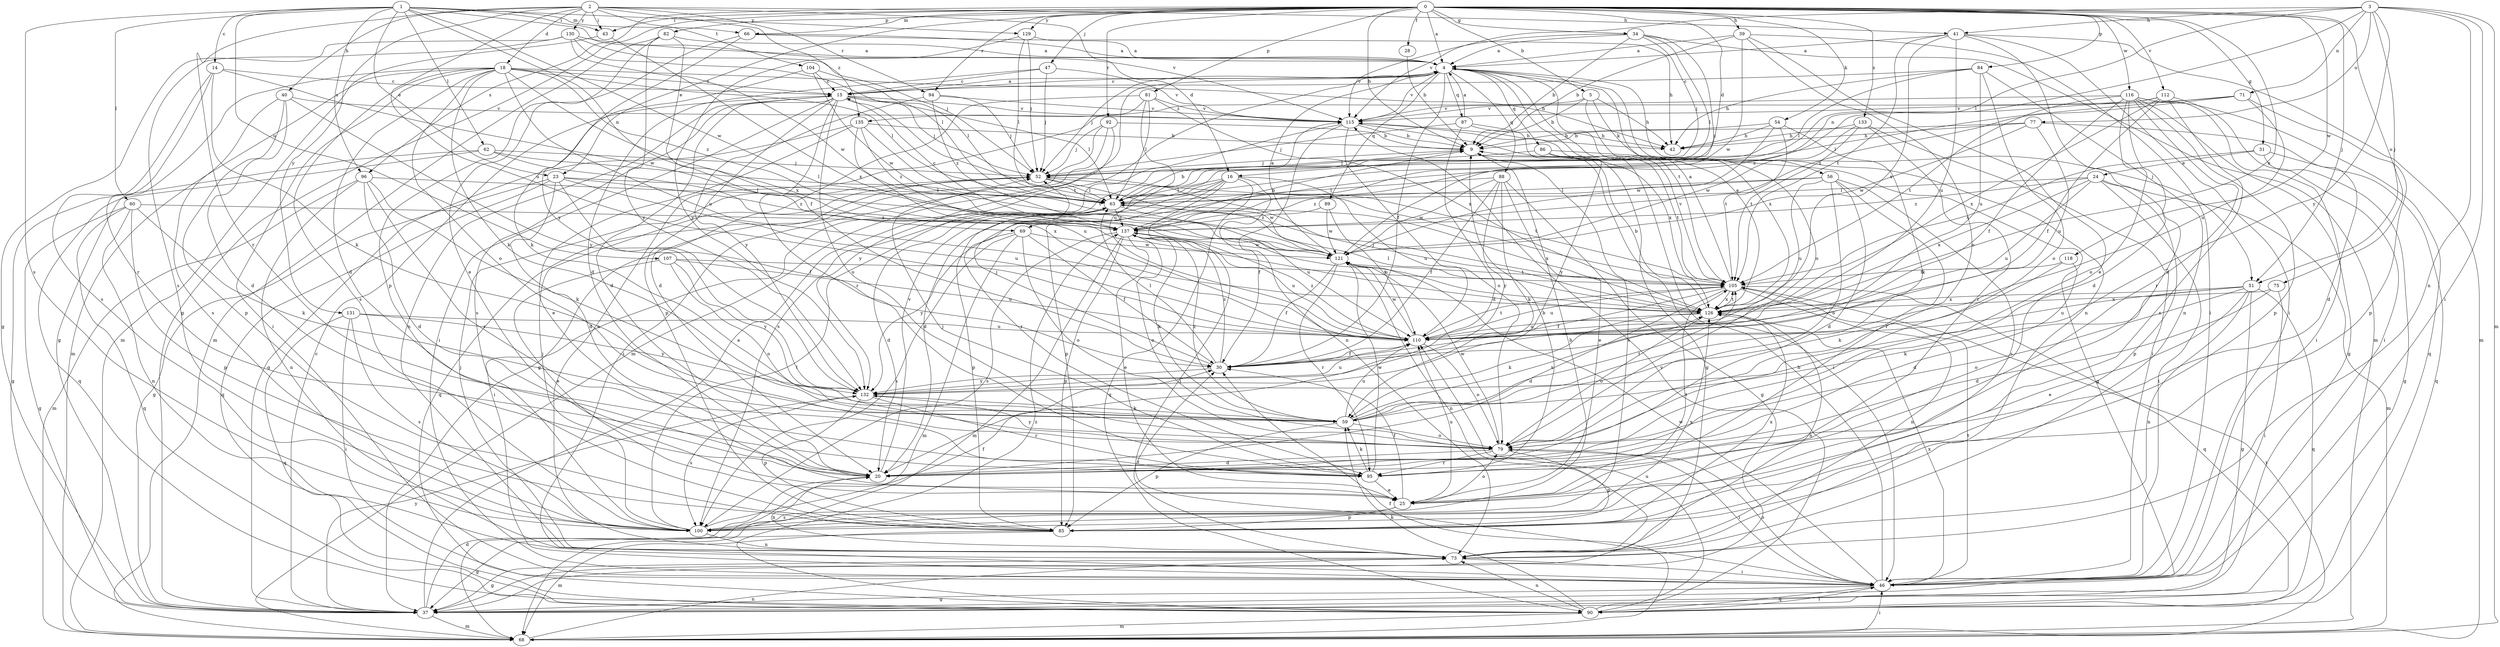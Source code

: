 strict digraph  {
0;
1;
2;
3;
4;
5;
9;
14;
15;
16;
18;
20;
23;
24;
25;
28;
30;
31;
34;
37;
39;
40;
41;
42;
43;
46;
47;
51;
52;
54;
56;
59;
60;
62;
63;
66;
68;
69;
71;
73;
75;
77;
79;
81;
82;
84;
85;
86;
87;
88;
89;
90;
92;
94;
95;
96;
100;
104;
105;
107;
110;
112;
115;
116;
118;
121;
126;
129;
130;
131;
132;
133;
135;
137;
0 -> 4  [label=a];
0 -> 5  [label=b];
0 -> 9  [label=b];
0 -> 16  [label=d];
0 -> 23  [label=e];
0 -> 28  [label=f];
0 -> 31  [label=g];
0 -> 34  [label=g];
0 -> 37  [label=g];
0 -> 39  [label=h];
0 -> 43  [label=i];
0 -> 47  [label=j];
0 -> 51  [label=j];
0 -> 54  [label=k];
0 -> 66  [label=m];
0 -> 75  [label=o];
0 -> 81  [label=p];
0 -> 82  [label=p];
0 -> 84  [label=p];
0 -> 92  [label=r];
0 -> 94  [label=r];
0 -> 96  [label=s];
0 -> 112  [label=v];
0 -> 116  [label=w];
0 -> 118  [label=w];
0 -> 126  [label=x];
0 -> 129  [label=y];
0 -> 133  [label=z];
1 -> 14  [label=c];
1 -> 23  [label=e];
1 -> 43  [label=i];
1 -> 60  [label=l];
1 -> 62  [label=l];
1 -> 66  [label=m];
1 -> 69  [label=n];
1 -> 96  [label=s];
1 -> 100  [label=s];
1 -> 107  [label=u];
1 -> 115  [label=v];
1 -> 121  [label=w];
1 -> 129  [label=y];
2 -> 16  [label=d];
2 -> 18  [label=d];
2 -> 40  [label=h];
2 -> 41  [label=h];
2 -> 43  [label=i];
2 -> 94  [label=r];
2 -> 95  [label=r];
2 -> 104  [label=t];
2 -> 110  [label=u];
2 -> 130  [label=y];
2 -> 131  [label=y];
2 -> 135  [label=z];
3 -> 41  [label=h];
3 -> 46  [label=i];
3 -> 51  [label=j];
3 -> 63  [label=l];
3 -> 68  [label=m];
3 -> 69  [label=n];
3 -> 71  [label=n];
3 -> 73  [label=n];
3 -> 77  [label=o];
3 -> 115  [label=v];
3 -> 132  [label=y];
4 -> 15  [label=c];
4 -> 30  [label=f];
4 -> 51  [label=j];
4 -> 52  [label=j];
4 -> 68  [label=m];
4 -> 73  [label=n];
4 -> 79  [label=o];
4 -> 86  [label=q];
4 -> 87  [label=q];
4 -> 88  [label=q];
4 -> 89  [label=q];
4 -> 105  [label=t];
4 -> 115  [label=v];
5 -> 9  [label=b];
5 -> 42  [label=h];
5 -> 56  [label=k];
5 -> 126  [label=x];
5 -> 135  [label=z];
9 -> 52  [label=j];
9 -> 100  [label=s];
14 -> 15  [label=c];
14 -> 59  [label=k];
14 -> 95  [label=r];
14 -> 100  [label=s];
14 -> 121  [label=w];
15 -> 4  [label=a];
15 -> 20  [label=d];
15 -> 46  [label=i];
15 -> 52  [label=j];
15 -> 63  [label=l];
15 -> 73  [label=n];
15 -> 79  [label=o];
15 -> 85  [label=p];
15 -> 95  [label=r];
15 -> 100  [label=s];
15 -> 105  [label=t];
15 -> 115  [label=v];
16 -> 20  [label=d];
16 -> 30  [label=f];
16 -> 46  [label=i];
16 -> 63  [label=l];
16 -> 85  [label=p];
16 -> 90  [label=q];
16 -> 95  [label=r];
16 -> 110  [label=u];
18 -> 15  [label=c];
18 -> 20  [label=d];
18 -> 37  [label=g];
18 -> 42  [label=h];
18 -> 46  [label=i];
18 -> 59  [label=k];
18 -> 63  [label=l];
18 -> 68  [label=m];
18 -> 79  [label=o];
18 -> 100  [label=s];
18 -> 110  [label=u];
18 -> 126  [label=x];
18 -> 137  [label=z];
20 -> 73  [label=n];
20 -> 115  [label=v];
23 -> 20  [label=d];
23 -> 30  [label=f];
23 -> 37  [label=g];
23 -> 63  [label=l];
23 -> 90  [label=q];
23 -> 110  [label=u];
23 -> 137  [label=z];
24 -> 46  [label=i];
24 -> 63  [label=l];
24 -> 68  [label=m];
24 -> 85  [label=p];
24 -> 110  [label=u];
24 -> 126  [label=x];
24 -> 137  [label=z];
25 -> 30  [label=f];
25 -> 79  [label=o];
25 -> 85  [label=p];
25 -> 100  [label=s];
25 -> 105  [label=t];
25 -> 110  [label=u];
28 -> 9  [label=b];
30 -> 52  [label=j];
30 -> 63  [label=l];
30 -> 132  [label=y];
30 -> 137  [label=z];
31 -> 24  [label=e];
31 -> 37  [label=g];
31 -> 90  [label=q];
31 -> 105  [label=t];
34 -> 4  [label=a];
34 -> 9  [label=b];
34 -> 52  [label=j];
34 -> 63  [label=l];
34 -> 68  [label=m];
34 -> 115  [label=v];
34 -> 137  [label=z];
37 -> 4  [label=a];
37 -> 15  [label=c];
37 -> 20  [label=d];
37 -> 68  [label=m];
37 -> 132  [label=y];
39 -> 4  [label=a];
39 -> 9  [label=b];
39 -> 25  [label=e];
39 -> 46  [label=i];
39 -> 79  [label=o];
39 -> 121  [label=w];
40 -> 20  [label=d];
40 -> 85  [label=p];
40 -> 100  [label=s];
40 -> 115  [label=v];
40 -> 132  [label=y];
41 -> 4  [label=a];
41 -> 25  [label=e];
41 -> 46  [label=i];
41 -> 68  [label=m];
41 -> 105  [label=t];
41 -> 110  [label=u];
41 -> 126  [label=x];
43 -> 68  [label=m];
43 -> 126  [label=x];
46 -> 9  [label=b];
46 -> 37  [label=g];
46 -> 79  [label=o];
46 -> 90  [label=q];
46 -> 105  [label=t];
46 -> 121  [label=w];
46 -> 126  [label=x];
47 -> 15  [label=c];
47 -> 20  [label=d];
47 -> 52  [label=j];
47 -> 115  [label=v];
51 -> 25  [label=e];
51 -> 37  [label=g];
51 -> 59  [label=k];
51 -> 73  [label=n];
51 -> 79  [label=o];
51 -> 90  [label=q];
51 -> 110  [label=u];
51 -> 126  [label=x];
52 -> 63  [label=l];
52 -> 90  [label=q];
52 -> 105  [label=t];
52 -> 121  [label=w];
54 -> 9  [label=b];
54 -> 42  [label=h];
54 -> 59  [label=k];
54 -> 105  [label=t];
54 -> 121  [label=w];
56 -> 20  [label=d];
56 -> 63  [label=l];
56 -> 79  [label=o];
56 -> 95  [label=r];
56 -> 100  [label=s];
56 -> 110  [label=u];
56 -> 137  [label=z];
59 -> 79  [label=o];
59 -> 85  [label=p];
59 -> 105  [label=t];
59 -> 110  [label=u];
59 -> 126  [label=x];
59 -> 137  [label=z];
60 -> 37  [label=g];
60 -> 59  [label=k];
60 -> 73  [label=n];
60 -> 85  [label=p];
60 -> 90  [label=q];
60 -> 137  [label=z];
62 -> 37  [label=g];
62 -> 52  [label=j];
62 -> 63  [label=l];
62 -> 90  [label=q];
62 -> 126  [label=x];
63 -> 9  [label=b];
63 -> 20  [label=d];
63 -> 46  [label=i];
63 -> 85  [label=p];
63 -> 110  [label=u];
63 -> 126  [label=x];
63 -> 137  [label=z];
66 -> 4  [label=a];
66 -> 42  [label=h];
66 -> 85  [label=p];
66 -> 132  [label=y];
68 -> 30  [label=f];
68 -> 46  [label=i];
68 -> 73  [label=n];
68 -> 105  [label=t];
69 -> 30  [label=f];
69 -> 68  [label=m];
69 -> 79  [label=o];
69 -> 100  [label=s];
69 -> 121  [label=w];
69 -> 132  [label=y];
71 -> 63  [label=l];
71 -> 85  [label=p];
71 -> 110  [label=u];
71 -> 115  [label=v];
71 -> 137  [label=z];
73 -> 30  [label=f];
73 -> 37  [label=g];
73 -> 46  [label=i];
73 -> 52  [label=j];
75 -> 20  [label=d];
75 -> 46  [label=i];
75 -> 126  [label=x];
77 -> 9  [label=b];
77 -> 20  [label=d];
77 -> 42  [label=h];
77 -> 110  [label=u];
77 -> 121  [label=w];
79 -> 20  [label=d];
79 -> 46  [label=i];
79 -> 85  [label=p];
79 -> 95  [label=r];
79 -> 121  [label=w];
79 -> 132  [label=y];
81 -> 20  [label=d];
81 -> 63  [label=l];
81 -> 73  [label=n];
81 -> 110  [label=u];
81 -> 115  [label=v];
81 -> 126  [label=x];
82 -> 4  [label=a];
82 -> 25  [label=e];
82 -> 30  [label=f];
82 -> 68  [label=m];
82 -> 132  [label=y];
84 -> 15  [label=c];
84 -> 42  [label=h];
84 -> 63  [label=l];
84 -> 73  [label=n];
84 -> 79  [label=o];
84 -> 110  [label=u];
85 -> 37  [label=g];
85 -> 68  [label=m];
85 -> 126  [label=x];
86 -> 37  [label=g];
86 -> 46  [label=i];
86 -> 52  [label=j];
86 -> 105  [label=t];
86 -> 132  [label=y];
87 -> 4  [label=a];
87 -> 20  [label=d];
87 -> 37  [label=g];
87 -> 42  [label=h];
87 -> 52  [label=j];
88 -> 25  [label=e];
88 -> 30  [label=f];
88 -> 37  [label=g];
88 -> 59  [label=k];
88 -> 63  [label=l];
88 -> 121  [label=w];
88 -> 132  [label=y];
89 -> 110  [label=u];
89 -> 121  [label=w];
89 -> 137  [label=z];
90 -> 46  [label=i];
90 -> 59  [label=k];
90 -> 68  [label=m];
90 -> 73  [label=n];
90 -> 110  [label=u];
90 -> 115  [label=v];
90 -> 137  [label=z];
92 -> 9  [label=b];
92 -> 37  [label=g];
92 -> 46  [label=i];
92 -> 52  [label=j];
92 -> 132  [label=y];
94 -> 52  [label=j];
94 -> 115  [label=v];
94 -> 132  [label=y];
94 -> 137  [label=z];
95 -> 9  [label=b];
95 -> 25  [label=e];
95 -> 52  [label=j];
95 -> 59  [label=k];
95 -> 121  [label=w];
96 -> 20  [label=d];
96 -> 59  [label=k];
96 -> 63  [label=l];
96 -> 68  [label=m];
96 -> 73  [label=n];
96 -> 95  [label=r];
100 -> 9  [label=b];
100 -> 30  [label=f];
100 -> 52  [label=j];
100 -> 63  [label=l];
100 -> 73  [label=n];
100 -> 126  [label=x];
104 -> 15  [label=c];
104 -> 59  [label=k];
104 -> 63  [label=l];
104 -> 121  [label=w];
105 -> 4  [label=a];
105 -> 20  [label=d];
105 -> 30  [label=f];
105 -> 73  [label=n];
105 -> 90  [label=q];
105 -> 110  [label=u];
105 -> 115  [label=v];
105 -> 126  [label=x];
107 -> 25  [label=e];
107 -> 79  [label=o];
107 -> 105  [label=t];
107 -> 110  [label=u];
107 -> 132  [label=y];
110 -> 30  [label=f];
110 -> 79  [label=o];
110 -> 105  [label=t];
110 -> 121  [label=w];
110 -> 137  [label=z];
112 -> 30  [label=f];
112 -> 46  [label=i];
112 -> 100  [label=s];
112 -> 115  [label=v];
112 -> 126  [label=x];
112 -> 137  [label=z];
115 -> 9  [label=b];
115 -> 42  [label=h];
115 -> 73  [label=n];
115 -> 79  [label=o];
115 -> 100  [label=s];
115 -> 126  [label=x];
116 -> 20  [label=d];
116 -> 30  [label=f];
116 -> 37  [label=g];
116 -> 46  [label=i];
116 -> 79  [label=o];
116 -> 85  [label=p];
116 -> 90  [label=q];
116 -> 95  [label=r];
116 -> 105  [label=t];
116 -> 115  [label=v];
118 -> 20  [label=d];
118 -> 59  [label=k];
118 -> 105  [label=t];
121 -> 4  [label=a];
121 -> 30  [label=f];
121 -> 73  [label=n];
121 -> 95  [label=r];
121 -> 105  [label=t];
126 -> 4  [label=a];
126 -> 9  [label=b];
126 -> 52  [label=j];
126 -> 59  [label=k];
126 -> 63  [label=l];
126 -> 73  [label=n];
126 -> 79  [label=o];
126 -> 105  [label=t];
126 -> 110  [label=u];
129 -> 4  [label=a];
129 -> 52  [label=j];
129 -> 63  [label=l];
129 -> 132  [label=y];
130 -> 4  [label=a];
130 -> 37  [label=g];
130 -> 52  [label=j];
130 -> 63  [label=l];
130 -> 100  [label=s];
130 -> 121  [label=w];
131 -> 46  [label=i];
131 -> 90  [label=q];
131 -> 100  [label=s];
131 -> 110  [label=u];
131 -> 132  [label=y];
132 -> 59  [label=k];
132 -> 85  [label=p];
132 -> 95  [label=r];
132 -> 100  [label=s];
132 -> 110  [label=u];
133 -> 42  [label=h];
133 -> 46  [label=i];
133 -> 95  [label=r];
133 -> 105  [label=t];
133 -> 121  [label=w];
135 -> 9  [label=b];
135 -> 25  [label=e];
135 -> 37  [label=g];
135 -> 105  [label=t];
135 -> 110  [label=u];
135 -> 137  [label=z];
137 -> 9  [label=b];
137 -> 15  [label=c];
137 -> 25  [label=e];
137 -> 59  [label=k];
137 -> 68  [label=m];
137 -> 79  [label=o];
137 -> 85  [label=p];
137 -> 100  [label=s];
137 -> 110  [label=u];
137 -> 121  [label=w];
}
